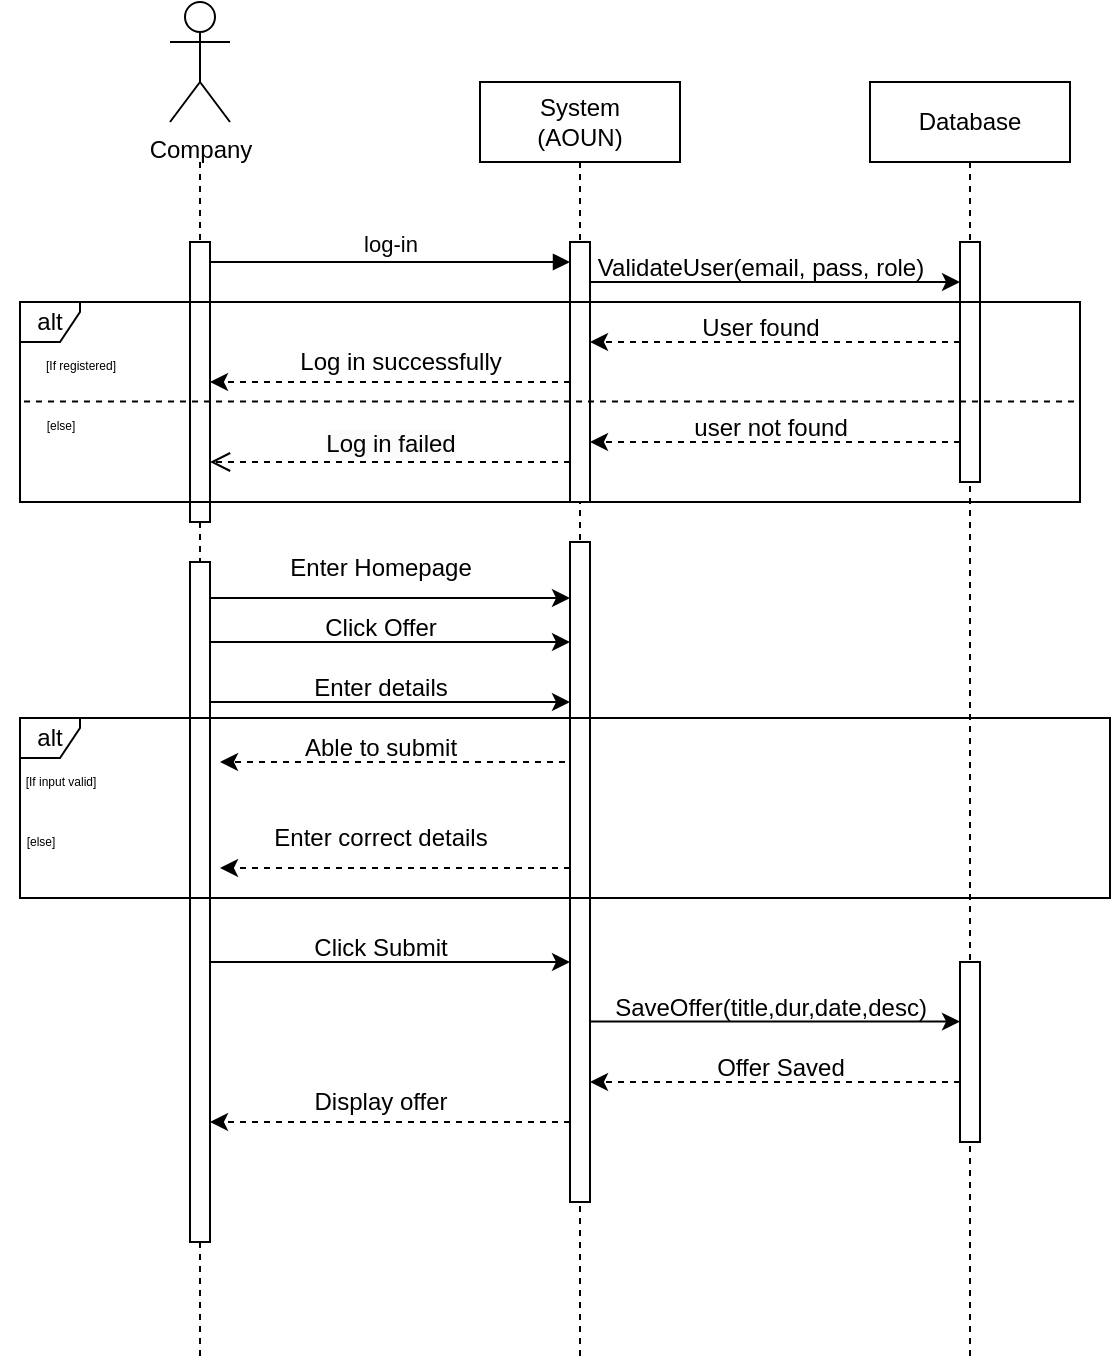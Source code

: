 <mxfile version="24.7.10">
  <diagram name="Page-1" id="2YBvvXClWsGukQMizWep">
    <mxGraphModel dx="1574" dy="373" grid="1" gridSize="10" guides="1" tooltips="1" connect="1" arrows="1" fold="1" page="1" pageScale="1" pageWidth="850" pageHeight="1100" math="0" shadow="0">
      <root>
        <mxCell id="0" />
        <mxCell id="1" parent="0" />
        <mxCell id="aM9ryv3xv72pqoxQDRHE-1" value="" style="shape=umlLifeline;perimeter=lifelinePerimeter;whiteSpace=wrap;html=1;container=0;dropTarget=0;collapsible=0;recursiveResize=0;outlineConnect=0;portConstraint=eastwest;newEdgeStyle={&quot;edgeStyle&quot;:&quot;elbowEdgeStyle&quot;,&quot;elbow&quot;:&quot;vertical&quot;,&quot;curved&quot;:0,&quot;rounded&quot;:0};size=0;" parent="1" vertex="1">
          <mxGeometry x="40" y="80" width="100" height="600" as="geometry" />
        </mxCell>
        <mxCell id="aM9ryv3xv72pqoxQDRHE-2" value="" style="html=1;points=[];perimeter=orthogonalPerimeter;outlineConnect=0;targetShapes=umlLifeline;portConstraint=eastwest;newEdgeStyle={&quot;edgeStyle&quot;:&quot;elbowEdgeStyle&quot;,&quot;elbow&quot;:&quot;vertical&quot;,&quot;curved&quot;:0,&quot;rounded&quot;:0};" parent="aM9ryv3xv72pqoxQDRHE-1" vertex="1">
          <mxGeometry x="45" y="40" width="10" height="140" as="geometry" />
        </mxCell>
        <mxCell id="LlRvpqMLgKzEkjQGp_xC-19" value="" style="html=1;points=[];perimeter=orthogonalPerimeter;outlineConnect=0;targetShapes=umlLifeline;portConstraint=eastwest;newEdgeStyle={&quot;edgeStyle&quot;:&quot;elbowEdgeStyle&quot;,&quot;elbow&quot;:&quot;vertical&quot;,&quot;curved&quot;:0,&quot;rounded&quot;:0};" parent="aM9ryv3xv72pqoxQDRHE-1" vertex="1">
          <mxGeometry x="45" y="200" width="10" height="340" as="geometry" />
        </mxCell>
        <mxCell id="aM9ryv3xv72pqoxQDRHE-5" value="System&lt;div&gt;(AOUN)&lt;/div&gt;" style="shape=umlLifeline;perimeter=lifelinePerimeter;whiteSpace=wrap;html=1;container=0;dropTarget=0;collapsible=0;recursiveResize=0;outlineConnect=0;portConstraint=eastwest;newEdgeStyle={&quot;edgeStyle&quot;:&quot;elbowEdgeStyle&quot;,&quot;elbow&quot;:&quot;vertical&quot;,&quot;curved&quot;:0,&quot;rounded&quot;:0};" parent="1" vertex="1">
          <mxGeometry x="230" y="40" width="100" height="640" as="geometry" />
        </mxCell>
        <mxCell id="aM9ryv3xv72pqoxQDRHE-6" value="" style="html=1;points=[];perimeter=orthogonalPerimeter;outlineConnect=0;targetShapes=umlLifeline;portConstraint=eastwest;newEdgeStyle={&quot;edgeStyle&quot;:&quot;elbowEdgeStyle&quot;,&quot;elbow&quot;:&quot;vertical&quot;,&quot;curved&quot;:0,&quot;rounded&quot;:0};" parent="aM9ryv3xv72pqoxQDRHE-5" vertex="1">
          <mxGeometry x="45" y="80" width="10" height="130" as="geometry" />
        </mxCell>
        <mxCell id="LlRvpqMLgKzEkjQGp_xC-20" value="" style="html=1;points=[];perimeter=orthogonalPerimeter;outlineConnect=0;targetShapes=umlLifeline;portConstraint=eastwest;newEdgeStyle={&quot;edgeStyle&quot;:&quot;elbowEdgeStyle&quot;,&quot;elbow&quot;:&quot;vertical&quot;,&quot;curved&quot;:0,&quot;rounded&quot;:0};" parent="aM9ryv3xv72pqoxQDRHE-5" vertex="1">
          <mxGeometry x="45" y="230" width="10" height="330" as="geometry" />
        </mxCell>
        <mxCell id="aM9ryv3xv72pqoxQDRHE-7" value="log-in" style="html=1;verticalAlign=bottom;endArrow=block;edgeStyle=elbowEdgeStyle;elbow=vertical;curved=0;rounded=0;" parent="1" source="aM9ryv3xv72pqoxQDRHE-2" target="aM9ryv3xv72pqoxQDRHE-6" edge="1">
          <mxGeometry relative="1" as="geometry">
            <mxPoint x="195" y="130" as="sourcePoint" />
            <Array as="points">
              <mxPoint x="180" y="130" />
            </Array>
          </mxGeometry>
        </mxCell>
        <mxCell id="aM9ryv3xv72pqoxQDRHE-10" value="&lt;span style=&quot;font-size: 12px; background-color: rgb(251, 251, 251);&quot;&gt;Log in failed&lt;/span&gt;" style="html=1;verticalAlign=bottom;endArrow=open;dashed=1;endSize=8;edgeStyle=elbowEdgeStyle;elbow=vertical;curved=0;rounded=0;" parent="1" source="aM9ryv3xv72pqoxQDRHE-6" target="aM9ryv3xv72pqoxQDRHE-2" edge="1">
          <mxGeometry relative="1" as="geometry">
            <mxPoint x="100" y="230" as="targetPoint" />
            <Array as="points">
              <mxPoint x="180" y="230" />
            </Array>
            <mxPoint x="270" y="230" as="sourcePoint" />
          </mxGeometry>
        </mxCell>
        <mxCell id="LlRvpqMLgKzEkjQGp_xC-5" value="Database" style="shape=umlLifeline;perimeter=lifelinePerimeter;whiteSpace=wrap;html=1;container=0;dropTarget=0;collapsible=0;recursiveResize=0;outlineConnect=0;portConstraint=eastwest;newEdgeStyle={&quot;edgeStyle&quot;:&quot;elbowEdgeStyle&quot;,&quot;elbow&quot;:&quot;vertical&quot;,&quot;curved&quot;:0,&quot;rounded&quot;:0};" parent="1" vertex="1">
          <mxGeometry x="425" y="40" width="100" height="640" as="geometry" />
        </mxCell>
        <mxCell id="LlRvpqMLgKzEkjQGp_xC-6" value="" style="html=1;points=[];perimeter=orthogonalPerimeter;outlineConnect=0;targetShapes=umlLifeline;portConstraint=eastwest;newEdgeStyle={&quot;edgeStyle&quot;:&quot;elbowEdgeStyle&quot;,&quot;elbow&quot;:&quot;vertical&quot;,&quot;curved&quot;:0,&quot;rounded&quot;:0};" parent="LlRvpqMLgKzEkjQGp_xC-5" vertex="1">
          <mxGeometry x="45" y="80" width="10" height="120" as="geometry" />
        </mxCell>
        <mxCell id="1tfdLzI-fezo87HsRbP2-43" value="" style="html=1;points=[];perimeter=orthogonalPerimeter;outlineConnect=0;targetShapes=umlLifeline;portConstraint=eastwest;newEdgeStyle={&quot;edgeStyle&quot;:&quot;elbowEdgeStyle&quot;,&quot;elbow&quot;:&quot;vertical&quot;,&quot;curved&quot;:0,&quot;rounded&quot;:0};" vertex="1" parent="LlRvpqMLgKzEkjQGp_xC-5">
          <mxGeometry x="45" y="440" width="10" height="90" as="geometry" />
        </mxCell>
        <mxCell id="LlRvpqMLgKzEkjQGp_xC-7" style="edgeStyle=elbowEdgeStyle;rounded=0;orthogonalLoop=1;jettySize=auto;html=1;elbow=vertical;curved=0;" parent="1" source="aM9ryv3xv72pqoxQDRHE-6" target="LlRvpqMLgKzEkjQGp_xC-6" edge="1">
          <mxGeometry relative="1" as="geometry">
            <Array as="points">
              <mxPoint x="370" y="140" />
            </Array>
          </mxGeometry>
        </mxCell>
        <mxCell id="LlRvpqMLgKzEkjQGp_xC-8" value="ValidateUser(email, pass, role)" style="text;html=1;align=center;verticalAlign=middle;resizable=0;points=[];autosize=1;strokeColor=none;fillColor=none;" parent="1" vertex="1">
          <mxGeometry x="275" y="118" width="190" height="30" as="geometry" />
        </mxCell>
        <mxCell id="LlRvpqMLgKzEkjQGp_xC-10" style="edgeStyle=elbowEdgeStyle;rounded=0;orthogonalLoop=1;jettySize=auto;html=1;elbow=vertical;curved=0;dashed=1;" parent="1" target="aM9ryv3xv72pqoxQDRHE-6" edge="1">
          <mxGeometry relative="1" as="geometry">
            <mxPoint x="470" y="170.003" as="sourcePoint" />
            <mxPoint x="290" y="170" as="targetPoint" />
          </mxGeometry>
        </mxCell>
        <mxCell id="LlRvpqMLgKzEkjQGp_xC-11" value="User found" style="text;html=1;align=center;verticalAlign=middle;resizable=0;points=[];autosize=1;strokeColor=none;fillColor=none;" parent="1" vertex="1">
          <mxGeometry x="330" y="148" width="80" height="30" as="geometry" />
        </mxCell>
        <mxCell id="LlRvpqMLgKzEkjQGp_xC-12" style="edgeStyle=elbowEdgeStyle;rounded=0;orthogonalLoop=1;jettySize=auto;html=1;elbow=vertical;curved=0;dashed=1;" parent="1" target="aM9ryv3xv72pqoxQDRHE-2" edge="1">
          <mxGeometry relative="1" as="geometry">
            <mxPoint x="275" y="189.997" as="sourcePoint" />
            <mxPoint x="100" y="190" as="targetPoint" />
          </mxGeometry>
        </mxCell>
        <mxCell id="LlRvpqMLgKzEkjQGp_xC-14" style="edgeStyle=elbowEdgeStyle;rounded=0;orthogonalLoop=1;jettySize=auto;html=1;elbow=vertical;curved=0;dashed=1;" parent="1" source="LlRvpqMLgKzEkjQGp_xC-6" target="aM9ryv3xv72pqoxQDRHE-6" edge="1">
          <mxGeometry relative="1" as="geometry">
            <mxPoint x="290" y="210" as="targetPoint" />
            <Array as="points">
              <mxPoint x="310" y="220" />
              <mxPoint x="400" y="210" />
            </Array>
          </mxGeometry>
        </mxCell>
        <mxCell id="LlRvpqMLgKzEkjQGp_xC-21" style="edgeStyle=elbowEdgeStyle;rounded=0;orthogonalLoop=1;jettySize=auto;html=1;elbow=vertical;curved=0;" parent="1" edge="1">
          <mxGeometry relative="1" as="geometry">
            <mxPoint x="275" y="298" as="targetPoint" />
            <Array as="points">
              <mxPoint x="170" y="298" />
            </Array>
            <mxPoint x="95" y="298" as="sourcePoint" />
          </mxGeometry>
        </mxCell>
        <mxCell id="LlRvpqMLgKzEkjQGp_xC-22" value="Enter Homepage" style="text;html=1;align=center;verticalAlign=middle;resizable=0;points=[];autosize=1;strokeColor=none;fillColor=none;" parent="1" vertex="1">
          <mxGeometry x="125" y="268" width="110" height="30" as="geometry" />
        </mxCell>
        <mxCell id="LlRvpqMLgKzEkjQGp_xC-76" value="Company" style="shape=umlActor;verticalLabelPosition=bottom;verticalAlign=top;html=1;" parent="1" vertex="1">
          <mxGeometry x="75" width="30" height="60" as="geometry" />
        </mxCell>
        <mxCell id="1tfdLzI-fezo87HsRbP2-1" value="Click Offer" style="text;html=1;align=center;verticalAlign=middle;resizable=0;points=[];autosize=1;strokeColor=none;fillColor=none;" vertex="1" parent="1">
          <mxGeometry x="140" y="298" width="80" height="30" as="geometry" />
        </mxCell>
        <mxCell id="1tfdLzI-fezo87HsRbP2-3" style="edgeStyle=elbowEdgeStyle;rounded=0;orthogonalLoop=1;jettySize=auto;html=1;elbow=vertical;curved=0;" edge="1" parent="1">
          <mxGeometry relative="1" as="geometry">
            <mxPoint x="275" y="320" as="targetPoint" />
            <Array as="points">
              <mxPoint x="170" y="320" />
            </Array>
            <mxPoint x="95" y="320" as="sourcePoint" />
          </mxGeometry>
        </mxCell>
        <mxCell id="1tfdLzI-fezo87HsRbP2-4" style="edgeStyle=elbowEdgeStyle;rounded=0;orthogonalLoop=1;jettySize=auto;html=1;elbow=vertical;curved=0;" edge="1" parent="1">
          <mxGeometry relative="1" as="geometry">
            <mxPoint x="275" y="350" as="targetPoint" />
            <Array as="points">
              <mxPoint x="170" y="350" />
            </Array>
            <mxPoint x="95" y="350" as="sourcePoint" />
          </mxGeometry>
        </mxCell>
        <mxCell id="1tfdLzI-fezo87HsRbP2-5" value="Enter details" style="text;html=1;align=center;verticalAlign=middle;resizable=0;points=[];autosize=1;strokeColor=none;fillColor=none;" vertex="1" parent="1">
          <mxGeometry x="135" y="328" width="90" height="30" as="geometry" />
        </mxCell>
        <mxCell id="1tfdLzI-fezo87HsRbP2-6" value="alt" style="shape=umlFrame;whiteSpace=wrap;html=1;pointerEvents=0;recursiveResize=0;container=1;collapsible=0;width=30;height=20;" vertex="1" parent="1">
          <mxGeometry y="150" width="530" height="100" as="geometry" />
        </mxCell>
        <mxCell id="LlRvpqMLgKzEkjQGp_xC-16" value="user not found" style="text;html=1;align=center;verticalAlign=middle;resizable=0;points=[];autosize=1;strokeColor=none;fillColor=none;" parent="1tfdLzI-fezo87HsRbP2-6" vertex="1">
          <mxGeometry x="325" y="48" width="100" height="30" as="geometry" />
        </mxCell>
        <mxCell id="1tfdLzI-fezo87HsRbP2-10" value="&lt;font style=&quot;font-size: 6px;&quot;&gt;[If registered]&lt;/font&gt;" style="text;html=1;align=center;verticalAlign=middle;resizable=0;points=[];autosize=1;strokeColor=none;fillColor=none;" vertex="1" parent="1tfdLzI-fezo87HsRbP2-6">
          <mxGeometry y="15" width="60" height="30" as="geometry" />
        </mxCell>
        <mxCell id="1tfdLzI-fezo87HsRbP2-11" value="&lt;font style=&quot;font-size: 6px;&quot;&gt;[else]&lt;/font&gt;" style="text;html=1;align=center;verticalAlign=middle;resizable=0;points=[];autosize=1;strokeColor=none;fillColor=none;" vertex="1" parent="1tfdLzI-fezo87HsRbP2-6">
          <mxGeometry y="45" width="40" height="30" as="geometry" />
        </mxCell>
        <mxCell id="1tfdLzI-fezo87HsRbP2-12" value="" style="endArrow=none;dashed=1;html=1;rounded=0;entryX=0.998;entryY=0.497;entryDx=0;entryDy=0;entryPerimeter=0;exitX=0.05;exitY=0.157;exitDx=0;exitDy=0;exitPerimeter=0;" edge="1" parent="1tfdLzI-fezo87HsRbP2-6" source="1tfdLzI-fezo87HsRbP2-11" target="1tfdLzI-fezo87HsRbP2-6">
          <mxGeometry width="50" height="50" relative="1" as="geometry">
            <mxPoint x="230" y="-30" as="sourcePoint" />
            <mxPoint x="280" y="-80" as="targetPoint" />
          </mxGeometry>
        </mxCell>
        <mxCell id="LlRvpqMLgKzEkjQGp_xC-13" value="Log in successfully" style="text;html=1;align=center;verticalAlign=middle;resizable=0;points=[];autosize=1;strokeColor=none;fillColor=none;" parent="1tfdLzI-fezo87HsRbP2-6" vertex="1">
          <mxGeometry x="130" y="15" width="120" height="30" as="geometry" />
        </mxCell>
        <mxCell id="1tfdLzI-fezo87HsRbP2-24" value="alt" style="shape=umlFrame;whiteSpace=wrap;html=1;pointerEvents=0;recursiveResize=0;container=1;collapsible=0;width=30;height=20;" vertex="1" parent="1">
          <mxGeometry y="358" width="545" height="90" as="geometry" />
        </mxCell>
        <mxCell id="1tfdLzI-fezo87HsRbP2-26" value="&lt;font style=&quot;font-size: 6px;&quot;&gt;[If input valid]&lt;/font&gt;" style="text;html=1;align=center;verticalAlign=middle;resizable=0;points=[];autosize=1;strokeColor=none;fillColor=none;" vertex="1" parent="1tfdLzI-fezo87HsRbP2-24">
          <mxGeometry x="-10" y="15" width="60" height="30" as="geometry" />
        </mxCell>
        <mxCell id="1tfdLzI-fezo87HsRbP2-27" value="&lt;font style=&quot;font-size: 6px;&quot;&gt;[else]&lt;/font&gt;" style="text;html=1;align=center;verticalAlign=middle;resizable=0;points=[];autosize=1;strokeColor=none;fillColor=none;" vertex="1" parent="1tfdLzI-fezo87HsRbP2-24">
          <mxGeometry x="-10" y="45" width="40" height="30" as="geometry" />
        </mxCell>
        <mxCell id="1tfdLzI-fezo87HsRbP2-37" value="Able to submit" style="text;html=1;align=center;verticalAlign=middle;resizable=0;points=[];autosize=1;strokeColor=none;fillColor=none;" vertex="1" parent="1tfdLzI-fezo87HsRbP2-24">
          <mxGeometry x="130" width="100" height="30" as="geometry" />
        </mxCell>
        <mxCell id="1tfdLzI-fezo87HsRbP2-39" style="edgeStyle=elbowEdgeStyle;rounded=0;orthogonalLoop=1;jettySize=auto;html=1;elbow=vertical;curved=0;dashed=1;" edge="1" parent="1tfdLzI-fezo87HsRbP2-24">
          <mxGeometry relative="1" as="geometry">
            <mxPoint x="272.5" y="22.003" as="sourcePoint" />
            <mxPoint x="100" y="22" as="targetPoint" />
          </mxGeometry>
        </mxCell>
        <mxCell id="1tfdLzI-fezo87HsRbP2-40" value="Enter correct details" style="text;html=1;align=center;verticalAlign=middle;resizable=0;points=[];autosize=1;strokeColor=none;fillColor=none;" vertex="1" parent="1tfdLzI-fezo87HsRbP2-24">
          <mxGeometry x="115" y="45" width="130" height="30" as="geometry" />
        </mxCell>
        <mxCell id="1tfdLzI-fezo87HsRbP2-41" style="edgeStyle=elbowEdgeStyle;rounded=0;orthogonalLoop=1;jettySize=auto;html=1;elbow=vertical;curved=0;dashed=1;" edge="1" parent="1tfdLzI-fezo87HsRbP2-24" source="LlRvpqMLgKzEkjQGp_xC-20">
          <mxGeometry relative="1" as="geometry">
            <mxPoint x="272.5" y="75.043" as="sourcePoint" />
            <mxPoint x="100" y="75.04" as="targetPoint" />
          </mxGeometry>
        </mxCell>
        <mxCell id="1tfdLzI-fezo87HsRbP2-34" value="Click Submit" style="text;html=1;align=center;verticalAlign=middle;resizable=0;points=[];autosize=1;strokeColor=none;fillColor=none;" vertex="1" parent="1">
          <mxGeometry x="135" y="458" width="90" height="30" as="geometry" />
        </mxCell>
        <mxCell id="1tfdLzI-fezo87HsRbP2-42" value="" style="endArrow=classic;html=1;rounded=0;" edge="1" parent="1">
          <mxGeometry width="50" height="50" relative="1" as="geometry">
            <mxPoint x="95" y="480" as="sourcePoint" />
            <mxPoint x="275" y="480" as="targetPoint" />
          </mxGeometry>
        </mxCell>
        <mxCell id="1tfdLzI-fezo87HsRbP2-46" value="" style="endArrow=classic;html=1;rounded=0;" edge="1" parent="1">
          <mxGeometry width="50" height="50" relative="1" as="geometry">
            <mxPoint x="285" y="509.81" as="sourcePoint" />
            <mxPoint x="470" y="509.81" as="targetPoint" />
          </mxGeometry>
        </mxCell>
        <mxCell id="1tfdLzI-fezo87HsRbP2-47" value="SaveOffer(title,dur,date,desc)" style="text;html=1;align=center;verticalAlign=middle;resizable=0;points=[];autosize=1;strokeColor=none;fillColor=none;" vertex="1" parent="1">
          <mxGeometry x="285" y="488" width="180" height="30" as="geometry" />
        </mxCell>
        <mxCell id="1tfdLzI-fezo87HsRbP2-48" style="edgeStyle=elbowEdgeStyle;rounded=0;orthogonalLoop=1;jettySize=auto;html=1;elbow=vertical;curved=0;dashed=1;" edge="1" parent="1">
          <mxGeometry relative="1" as="geometry">
            <mxPoint x="470.0" y="539.997" as="sourcePoint" />
            <mxPoint x="285.0" y="539.997" as="targetPoint" />
            <Array as="points" />
          </mxGeometry>
        </mxCell>
        <mxCell id="1tfdLzI-fezo87HsRbP2-49" value="Offer Saved" style="text;html=1;align=center;verticalAlign=middle;resizable=0;points=[];autosize=1;strokeColor=none;fillColor=none;" vertex="1" parent="1">
          <mxGeometry x="335" y="518" width="90" height="30" as="geometry" />
        </mxCell>
        <mxCell id="1tfdLzI-fezo87HsRbP2-50" value="Display offer" style="text;html=1;align=center;verticalAlign=middle;resizable=0;points=[];autosize=1;strokeColor=none;fillColor=none;" vertex="1" parent="1">
          <mxGeometry x="135" y="535" width="90" height="30" as="geometry" />
        </mxCell>
        <mxCell id="1tfdLzI-fezo87HsRbP2-52" style="edgeStyle=elbowEdgeStyle;rounded=0;orthogonalLoop=1;jettySize=auto;html=1;elbow=vertical;curved=0;dashed=1;" edge="1" parent="1">
          <mxGeometry relative="1" as="geometry">
            <mxPoint x="275" y="560" as="sourcePoint" />
            <mxPoint x="95" y="560" as="targetPoint" />
          </mxGeometry>
        </mxCell>
      </root>
    </mxGraphModel>
  </diagram>
</mxfile>
